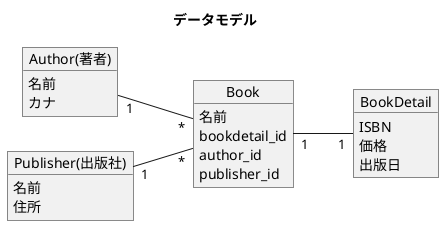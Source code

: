 @startuml
title データモデル
left to right direction


object "Author(著者)" as Author
Author : 名前
Author : カナ
object Book
Book : 名前
Book : bookdetail_id
Book : author_id
Book : publisher_id
object BookDetail
BookDetail : ISBN
BookDetail : 価格
BookDetail : 出版日
object "Publisher(出版社)" as Publisher
Publisher : 名前
Publisher : 住所

Book "1"--"1" BookDetail
Publisher "1"--"*" Book
Author "1"--"*" Book

@enduml